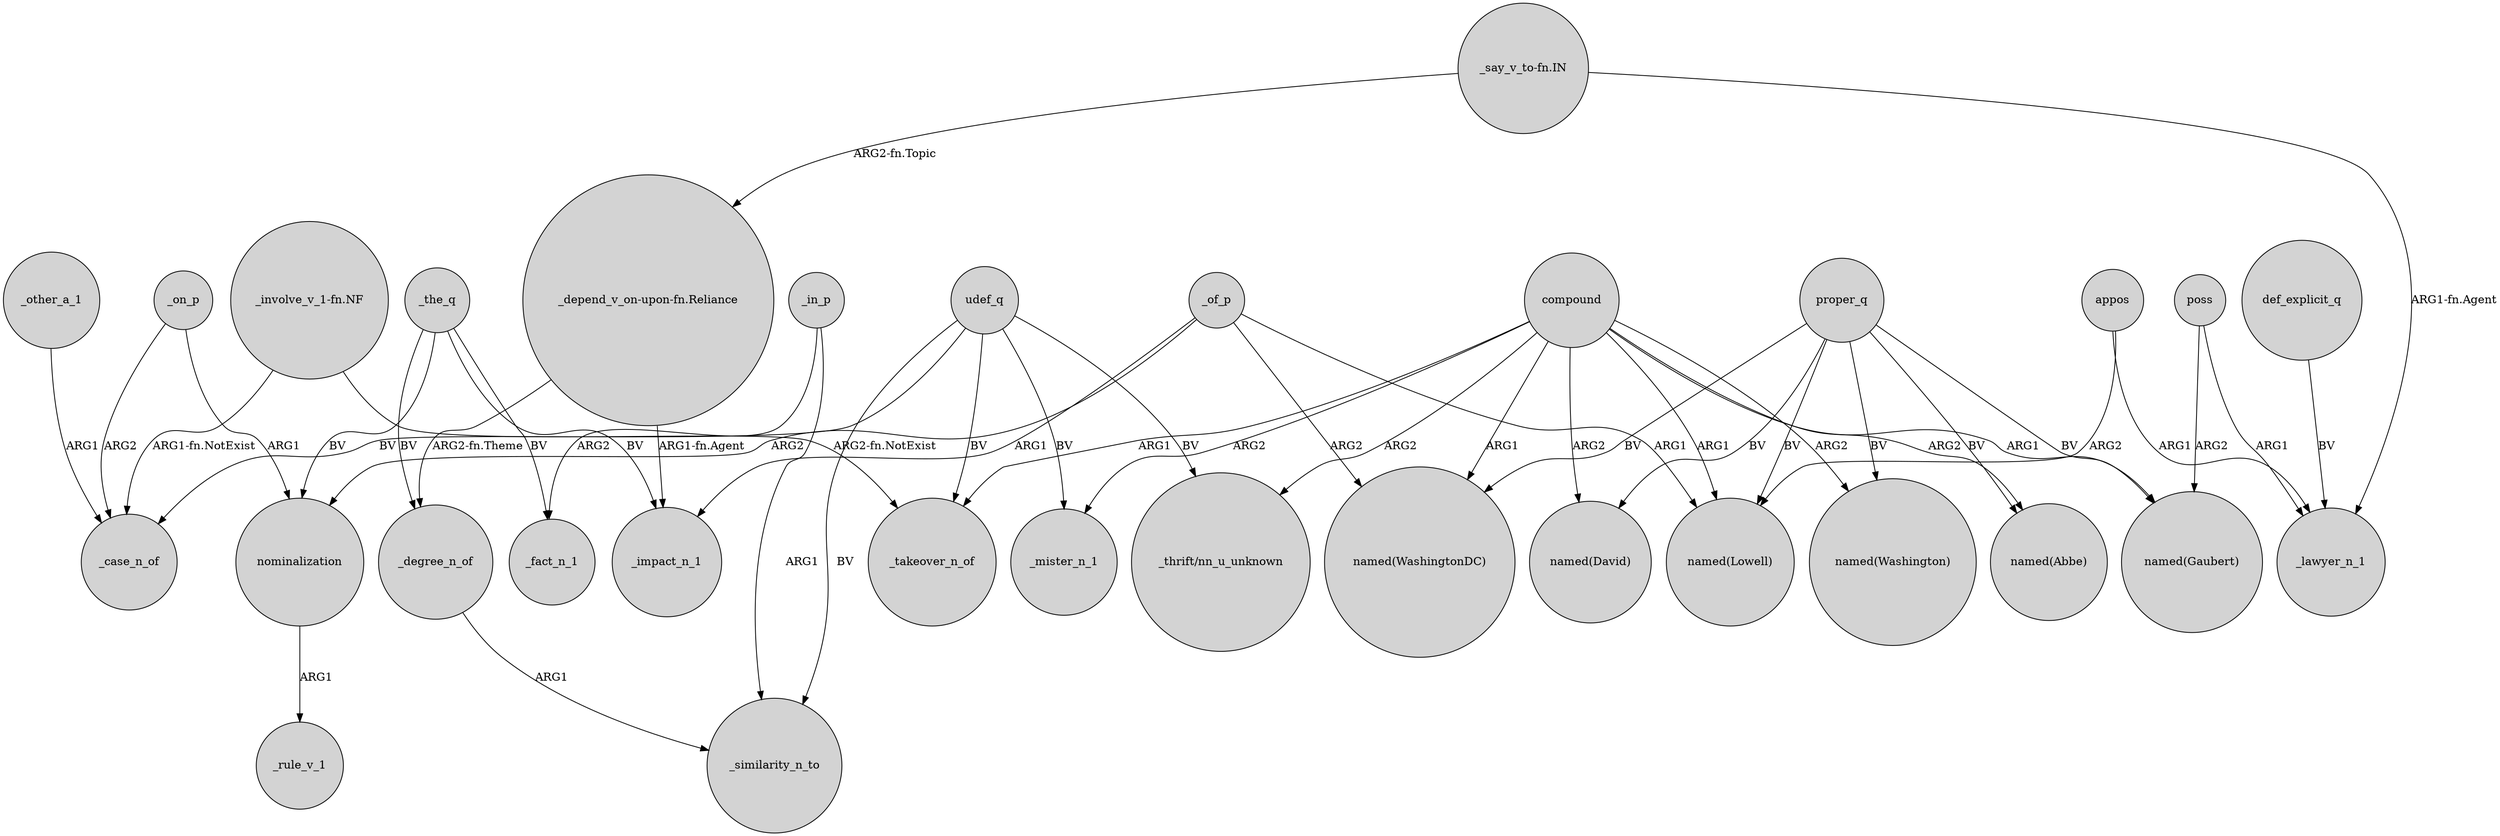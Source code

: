 digraph {
	node [shape=circle style=filled]
	_other_a_1 -> _case_n_of [label=ARG1]
	def_explicit_q -> _lawyer_n_1 [label=BV]
	compound -> "_thrift/nn_u_unknown" [label=ARG2]
	_in_p -> _similarity_n_to [label=ARG1]
	_on_p -> _case_n_of [label=ARG2]
	compound -> "named(Abbe)" [label=ARG2]
	_the_q -> _impact_n_1 [label=BV]
	udef_q -> _takeover_n_of [label=BV]
	_degree_n_of -> _similarity_n_to [label=ARG1]
	"_say_v_to-fn.IN" -> _lawyer_n_1 [label="ARG1-fn.Agent"]
	compound -> _mister_n_1 [label=ARG2]
	nominalization -> _rule_v_1 [label=ARG1]
	compound -> "named(WashingtonDC)" [label=ARG1]
	udef_q -> _mister_n_1 [label=BV]
	proper_q -> "named(Abbe)" [label=BV]
	proper_q -> "named(WashingtonDC)" [label=BV]
	"_say_v_to-fn.IN" -> "_depend_v_on-upon-fn.Reliance" [label="ARG2-fn.Topic"]
	"_involve_v_1-fn.NF" -> _takeover_n_of [label="ARG2-fn.NotExist"]
	_in_p -> _fact_n_1 [label=ARG2]
	compound -> "named(Gaubert)" [label=ARG1]
	poss -> "named(Gaubert)" [label=ARG2]
	_on_p -> nominalization [label=ARG1]
	proper_q -> "named(Washington)" [label=BV]
	compound -> _takeover_n_of [label=ARG1]
	compound -> "named(Lowell)" [label=ARG1]
	appos -> _lawyer_n_1 [label=ARG1]
	proper_q -> "named(Lowell)" [label=BV]
	_the_q -> _degree_n_of [label=BV]
	_of_p -> _impact_n_1 [label=ARG1]
	udef_q -> _similarity_n_to [label=BV]
	"_depend_v_on-upon-fn.Reliance" -> _degree_n_of [label="ARG2-fn.Theme"]
	compound -> "named(David)" [label=ARG2]
	_of_p -> nominalization [label=ARG2]
	udef_q -> "_thrift/nn_u_unknown" [label=BV]
	appos -> "named(Lowell)" [label=ARG2]
	"_involve_v_1-fn.NF" -> _case_n_of [label="ARG1-fn.NotExist"]
	proper_q -> "named(Gaubert)" [label=BV]
	_the_q -> _fact_n_1 [label=BV]
	_of_p -> "named(WashingtonDC)" [label=ARG2]
	compound -> "named(Washington)" [label=ARG2]
	udef_q -> _case_n_of [label=BV]
	proper_q -> "named(David)" [label=BV]
	"_depend_v_on-upon-fn.Reliance" -> _impact_n_1 [label="ARG1-fn.Agent"]
	_of_p -> "named(Lowell)" [label=ARG1]
	_the_q -> nominalization [label=BV]
	poss -> _lawyer_n_1 [label=ARG1]
}
